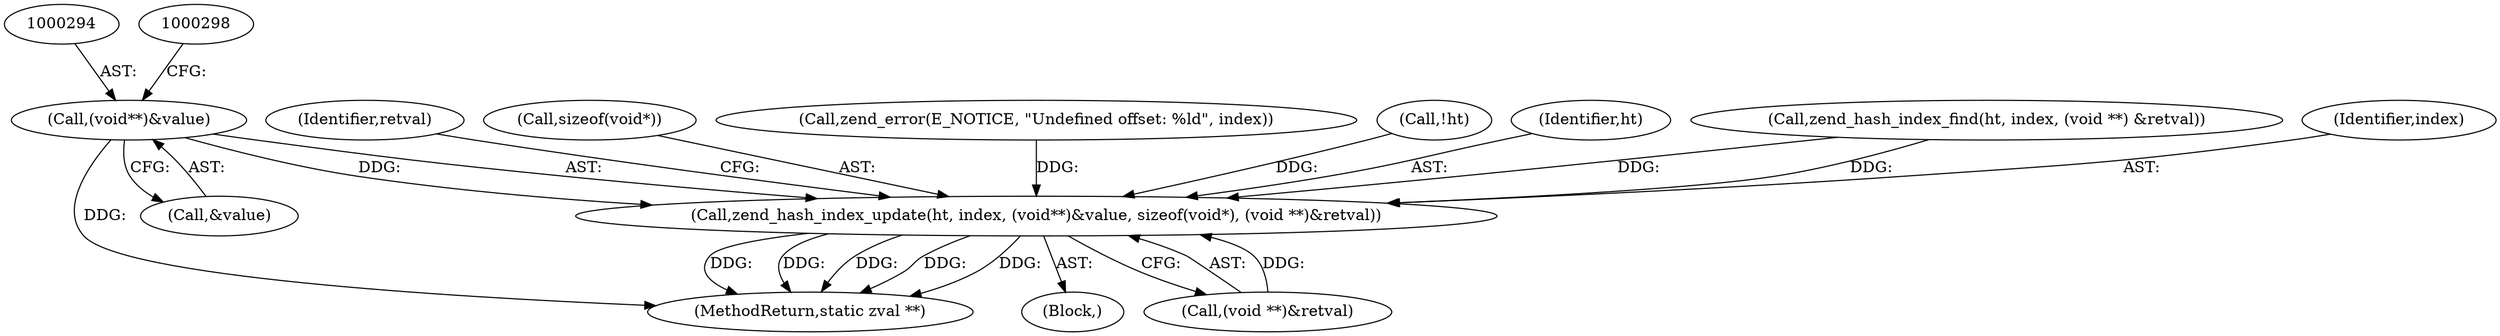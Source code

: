 digraph "0_php-src_ecb7f58a069be0dec4a6131b6351a761f808f22e?w=1_0@pointer" {
"1000293" [label="(Call,(void**)&value)"];
"1000290" [label="(Call,zend_hash_index_update(ht, index, (void**)&value, sizeof(void*), (void **)&retval))"];
"1000324" [label="(MethodReturn,static zval **)"];
"1000286" [label="(Block,)"];
"1000290" [label="(Call,zend_hash_index_update(ht, index, (void**)&value, sizeof(void*), (void **)&retval))"];
"1000299" [label="(Call,(void **)&retval)"];
"1000295" [label="(Call,&value)"];
"1000304" [label="(Identifier,retval)"];
"1000297" [label="(Call,sizeof(void*))"];
"1000281" [label="(Call,zend_error(E_NOTICE, \"Undefined offset: %ld\", index))"];
"1000116" [label="(Call,!ht)"];
"1000291" [label="(Identifier,ht)"];
"1000255" [label="(Call,zend_hash_index_find(ht, index, (void **) &retval))"];
"1000292" [label="(Identifier,index)"];
"1000293" [label="(Call,(void**)&value)"];
"1000293" -> "1000290"  [label="AST: "];
"1000293" -> "1000295"  [label="CFG: "];
"1000294" -> "1000293"  [label="AST: "];
"1000295" -> "1000293"  [label="AST: "];
"1000298" -> "1000293"  [label="CFG: "];
"1000293" -> "1000324"  [label="DDG: "];
"1000293" -> "1000290"  [label="DDG: "];
"1000290" -> "1000286"  [label="AST: "];
"1000290" -> "1000299"  [label="CFG: "];
"1000291" -> "1000290"  [label="AST: "];
"1000292" -> "1000290"  [label="AST: "];
"1000297" -> "1000290"  [label="AST: "];
"1000299" -> "1000290"  [label="AST: "];
"1000304" -> "1000290"  [label="CFG: "];
"1000290" -> "1000324"  [label="DDG: "];
"1000290" -> "1000324"  [label="DDG: "];
"1000290" -> "1000324"  [label="DDG: "];
"1000290" -> "1000324"  [label="DDG: "];
"1000290" -> "1000324"  [label="DDG: "];
"1000116" -> "1000290"  [label="DDG: "];
"1000255" -> "1000290"  [label="DDG: "];
"1000255" -> "1000290"  [label="DDG: "];
"1000281" -> "1000290"  [label="DDG: "];
"1000299" -> "1000290"  [label="DDG: "];
}
